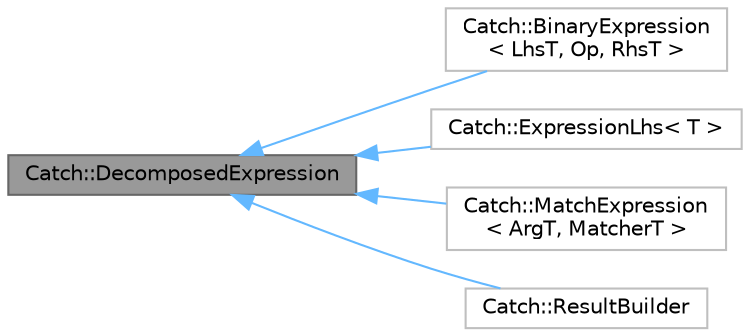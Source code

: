 digraph "Catch::DecomposedExpression"
{
 // LATEX_PDF_SIZE
  bgcolor="transparent";
  edge [fontname=Helvetica,fontsize=10,labelfontname=Helvetica,labelfontsize=10];
  node [fontname=Helvetica,fontsize=10,shape=box,height=0.2,width=0.4];
  rankdir="LR";
  Node1 [id="Node000001",label="Catch::DecomposedExpression",height=0.2,width=0.4,color="gray40", fillcolor="grey60", style="filled", fontcolor="black",tooltip=" "];
  Node1 -> Node2 [id="edge5_Node000001_Node000002",dir="back",color="steelblue1",style="solid",tooltip=" "];
  Node2 [id="Node000002",label="Catch::BinaryExpression\l\< LhsT, Op, RhsT \>",height=0.2,width=0.4,color="grey75", fillcolor="white", style="filled",URL="$classCatch_1_1BinaryExpression.html",tooltip=" "];
  Node1 -> Node3 [id="edge6_Node000001_Node000003",dir="back",color="steelblue1",style="solid",tooltip=" "];
  Node3 [id="Node000003",label="Catch::ExpressionLhs\< T \>",height=0.2,width=0.4,color="grey75", fillcolor="white", style="filled",URL="$classCatch_1_1ExpressionLhs.html",tooltip=" "];
  Node1 -> Node4 [id="edge7_Node000001_Node000004",dir="back",color="steelblue1",style="solid",tooltip=" "];
  Node4 [id="Node000004",label="Catch::MatchExpression\l\< ArgT, MatcherT \>",height=0.2,width=0.4,color="grey75", fillcolor="white", style="filled",URL="$classCatch_1_1MatchExpression.html",tooltip=" "];
  Node1 -> Node5 [id="edge8_Node000001_Node000005",dir="back",color="steelblue1",style="solid",tooltip=" "];
  Node5 [id="Node000005",label="Catch::ResultBuilder",height=0.2,width=0.4,color="grey75", fillcolor="white", style="filled",URL="$classCatch_1_1ResultBuilder.html",tooltip=" "];
}

